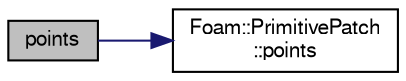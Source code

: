 digraph "points"
{
  bgcolor="transparent";
  edge [fontname="FreeSans",fontsize="10",labelfontname="FreeSans",labelfontsize="10"];
  node [fontname="FreeSans",fontsize="10",shape=record];
  rankdir="LR";
  Node891 [label="points",height=0.2,width=0.4,color="black", fillcolor="grey75", style="filled", fontcolor="black"];
  Node891 -> Node892 [color="midnightblue",fontsize="10",style="solid",fontname="FreeSans"];
  Node892 [label="Foam::PrimitivePatch\l::points",height=0.2,width=0.4,color="black",URL="$a27538.html#aa3c7d968f31c88780c663876f64ef6a6",tooltip="Return reference to global points. "];
}
